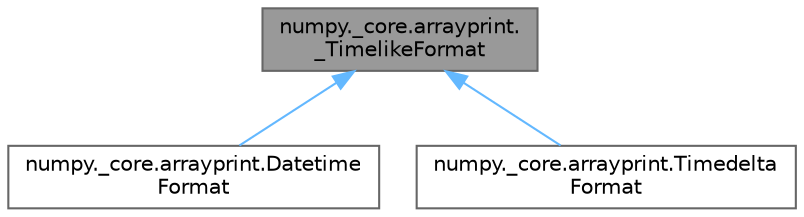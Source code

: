 digraph "numpy._core.arrayprint._TimelikeFormat"
{
 // LATEX_PDF_SIZE
  bgcolor="transparent";
  edge [fontname=Helvetica,fontsize=10,labelfontname=Helvetica,labelfontsize=10];
  node [fontname=Helvetica,fontsize=10,shape=box,height=0.2,width=0.4];
  Node1 [id="Node000001",label="numpy._core.arrayprint.\l_TimelikeFormat",height=0.2,width=0.4,color="gray40", fillcolor="grey60", style="filled", fontcolor="black",tooltip=" "];
  Node1 -> Node2 [id="edge3_Node000001_Node000002",dir="back",color="steelblue1",style="solid",tooltip=" "];
  Node2 [id="Node000002",label="numpy._core.arrayprint.Datetime\lFormat",height=0.2,width=0.4,color="gray40", fillcolor="white", style="filled",URL="$classnumpy_1_1__core_1_1arrayprint_1_1DatetimeFormat.html",tooltip=" "];
  Node1 -> Node3 [id="edge4_Node000001_Node000003",dir="back",color="steelblue1",style="solid",tooltip=" "];
  Node3 [id="Node000003",label="numpy._core.arrayprint.Timedelta\lFormat",height=0.2,width=0.4,color="gray40", fillcolor="white", style="filled",URL="$classnumpy_1_1__core_1_1arrayprint_1_1TimedeltaFormat.html",tooltip=" "];
}

